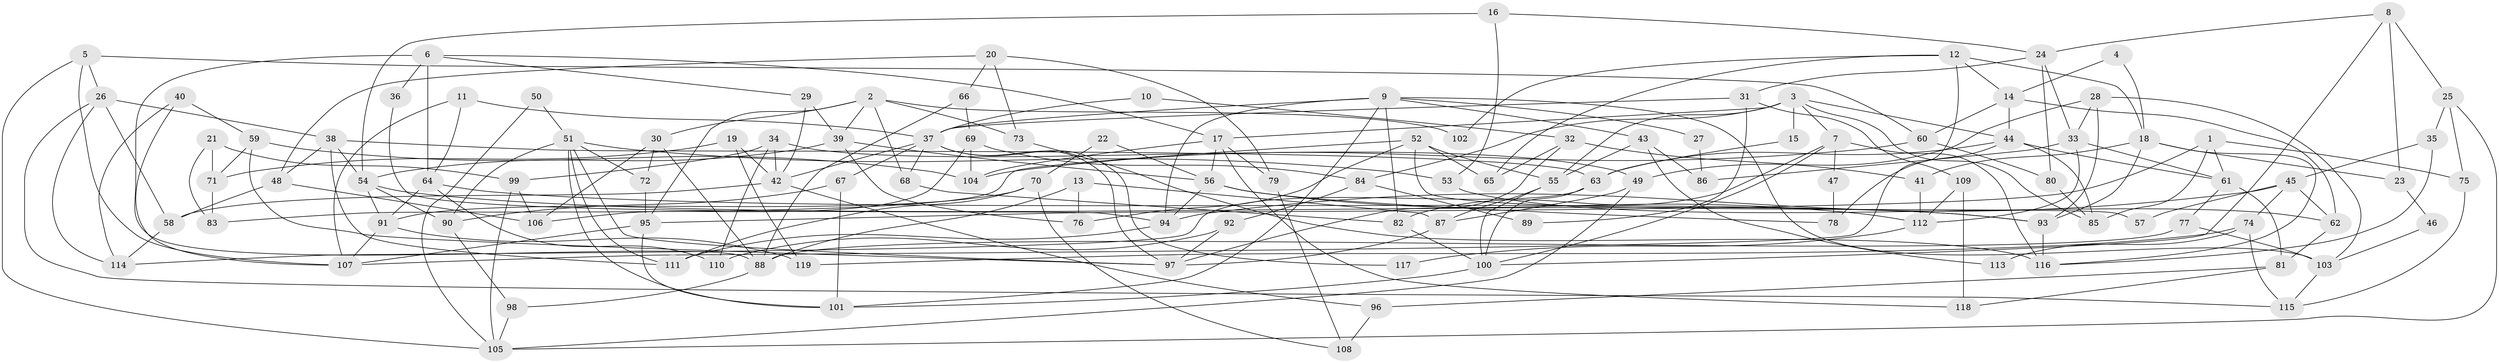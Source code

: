 // Generated by graph-tools (version 1.1) at 2025/11/02/27/25 16:11:17]
// undirected, 119 vertices, 238 edges
graph export_dot {
graph [start="1"]
  node [color=gray90,style=filled];
  1;
  2;
  3;
  4;
  5;
  6;
  7;
  8;
  9;
  10;
  11;
  12;
  13;
  14;
  15;
  16;
  17;
  18;
  19;
  20;
  21;
  22;
  23;
  24;
  25;
  26;
  27;
  28;
  29;
  30;
  31;
  32;
  33;
  34;
  35;
  36;
  37;
  38;
  39;
  40;
  41;
  42;
  43;
  44;
  45;
  46;
  47;
  48;
  49;
  50;
  51;
  52;
  53;
  54;
  55;
  56;
  57;
  58;
  59;
  60;
  61;
  62;
  63;
  64;
  65;
  66;
  67;
  68;
  69;
  70;
  71;
  72;
  73;
  74;
  75;
  76;
  77;
  78;
  79;
  80;
  81;
  82;
  83;
  84;
  85;
  86;
  87;
  88;
  89;
  90;
  91;
  92;
  93;
  94;
  95;
  96;
  97;
  98;
  99;
  100;
  101;
  102;
  103;
  104;
  105;
  106;
  107;
  108;
  109;
  110;
  111;
  112;
  113;
  114;
  115;
  116;
  117;
  118;
  119;
  1 -- 61;
  1 -- 95;
  1 -- 75;
  1 -- 85;
  2 -- 30;
  2 -- 39;
  2 -- 68;
  2 -- 73;
  2 -- 95;
  2 -- 102;
  3 -- 55;
  3 -- 44;
  3 -- 7;
  3 -- 15;
  3 -- 17;
  3 -- 84;
  3 -- 85;
  4 -- 18;
  4 -- 14;
  5 -- 105;
  5 -- 107;
  5 -- 26;
  5 -- 60;
  6 -- 17;
  6 -- 88;
  6 -- 29;
  6 -- 36;
  6 -- 64;
  7 -- 116;
  7 -- 47;
  7 -- 82;
  7 -- 100;
  8 -- 25;
  8 -- 100;
  8 -- 23;
  8 -- 24;
  9 -- 82;
  9 -- 101;
  9 -- 27;
  9 -- 37;
  9 -- 43;
  9 -- 94;
  9 -- 103;
  10 -- 37;
  10 -- 32;
  11 -- 37;
  11 -- 107;
  11 -- 64;
  12 -- 107;
  12 -- 14;
  12 -- 18;
  12 -- 65;
  12 -- 102;
  13 -- 76;
  13 -- 88;
  13 -- 87;
  14 -- 44;
  14 -- 62;
  14 -- 60;
  15 -- 63;
  16 -- 24;
  16 -- 54;
  16 -- 53;
  17 -- 104;
  17 -- 56;
  17 -- 79;
  17 -- 118;
  18 -- 93;
  18 -- 23;
  18 -- 41;
  18 -- 116;
  19 -- 42;
  19 -- 119;
  19 -- 71;
  20 -- 73;
  20 -- 79;
  20 -- 48;
  20 -- 66;
  21 -- 83;
  21 -- 99;
  21 -- 71;
  22 -- 56;
  22 -- 70;
  23 -- 46;
  24 -- 80;
  24 -- 31;
  24 -- 33;
  25 -- 75;
  25 -- 105;
  25 -- 35;
  26 -- 58;
  26 -- 38;
  26 -- 114;
  26 -- 115;
  27 -- 86;
  28 -- 93;
  28 -- 33;
  28 -- 49;
  28 -- 103;
  29 -- 39;
  29 -- 42;
  30 -- 72;
  30 -- 106;
  30 -- 88;
  31 -- 37;
  31 -- 89;
  31 -- 109;
  32 -- 41;
  32 -- 97;
  32 -- 65;
  33 -- 61;
  33 -- 86;
  33 -- 112;
  34 -- 42;
  34 -- 49;
  34 -- 99;
  34 -- 110;
  35 -- 116;
  35 -- 45;
  36 -- 94;
  37 -- 42;
  37 -- 67;
  37 -- 68;
  37 -- 97;
  37 -- 117;
  38 -- 63;
  38 -- 48;
  38 -- 54;
  38 -- 111;
  39 -- 54;
  39 -- 56;
  39 -- 76;
  40 -- 107;
  40 -- 59;
  40 -- 114;
  41 -- 112;
  42 -- 58;
  42 -- 96;
  43 -- 55;
  43 -- 86;
  43 -- 113;
  44 -- 85;
  44 -- 63;
  44 -- 61;
  44 -- 78;
  45 -- 94;
  45 -- 57;
  45 -- 62;
  45 -- 74;
  46 -- 103;
  47 -- 78;
  48 -- 58;
  48 -- 106;
  49 -- 87;
  49 -- 105;
  50 -- 105;
  50 -- 51;
  51 -- 111;
  51 -- 97;
  51 -- 53;
  51 -- 72;
  51 -- 90;
  51 -- 101;
  52 -- 55;
  52 -- 65;
  52 -- 57;
  52 -- 76;
  52 -- 83;
  53 -- 62;
  54 -- 90;
  54 -- 91;
  54 -- 93;
  55 -- 100;
  55 -- 87;
  56 -- 112;
  56 -- 78;
  56 -- 94;
  58 -- 114;
  59 -- 71;
  59 -- 104;
  59 -- 97;
  60 -- 80;
  60 -- 104;
  61 -- 77;
  61 -- 81;
  62 -- 81;
  63 -- 100;
  63 -- 114;
  64 -- 91;
  64 -- 93;
  64 -- 110;
  66 -- 69;
  66 -- 88;
  67 -- 101;
  67 -- 90;
  68 -- 82;
  69 -- 106;
  69 -- 84;
  69 -- 104;
  70 -- 111;
  70 -- 91;
  70 -- 108;
  71 -- 83;
  72 -- 95;
  73 -- 116;
  74 -- 115;
  74 -- 113;
  74 -- 119;
  75 -- 115;
  77 -- 88;
  77 -- 103;
  79 -- 108;
  80 -- 85;
  81 -- 96;
  81 -- 118;
  82 -- 100;
  84 -- 92;
  84 -- 89;
  87 -- 97;
  88 -- 98;
  90 -- 98;
  91 -- 107;
  91 -- 119;
  92 -- 97;
  92 -- 110;
  93 -- 116;
  94 -- 111;
  95 -- 101;
  95 -- 107;
  96 -- 108;
  98 -- 105;
  99 -- 105;
  99 -- 106;
  100 -- 101;
  103 -- 115;
  109 -- 118;
  109 -- 112;
  112 -- 117;
}
